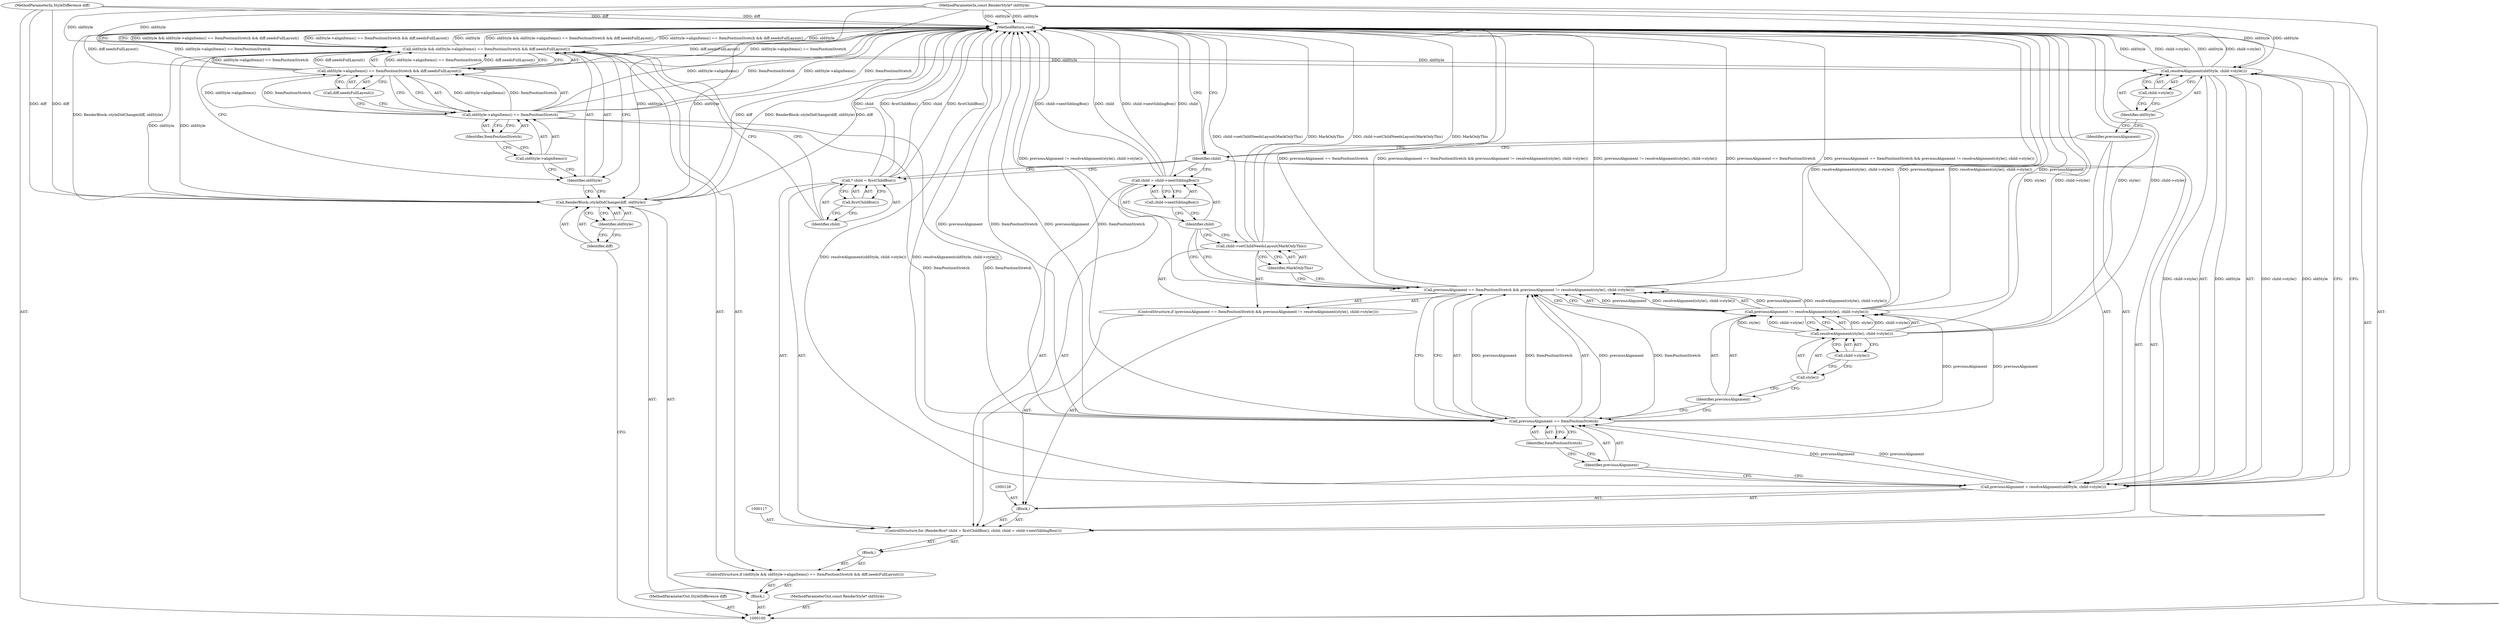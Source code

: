 digraph "0_Chrome_b2b21468c1f7f08b30a7c1755316f6026c50eb2a_6" {
"1000144" [label="(MethodReturn,void)"];
"1000101" [label="(MethodParameterIn,StyleDifference diff)"];
"1000204" [label="(MethodParameterOut,StyleDifference diff)"];
"1000102" [label="(MethodParameterIn,const RenderStyle* oldStyle)"];
"1000205" [label="(MethodParameterOut,const RenderStyle* oldStyle)"];
"1000103" [label="(Block,)"];
"1000105" [label="(Identifier,diff)"];
"1000106" [label="(Identifier,oldStyle)"];
"1000104" [label="(Call,RenderBlock::styleDidChange(diff, oldStyle))"];
"1000110" [label="(Call,oldStyle->alignItems() == ItemPositionStretch && diff.needsFullLayout())"];
"1000111" [label="(Call,oldStyle->alignItems() == ItemPositionStretch)"];
"1000112" [label="(Call,oldStyle->alignItems())"];
"1000107" [label="(ControlStructure,if (oldStyle && oldStyle->alignItems() == ItemPositionStretch && diff.needsFullLayout()))"];
"1000113" [label="(Identifier,ItemPositionStretch)"];
"1000114" [label="(Call,diff.needsFullLayout())"];
"1000108" [label="(Call,oldStyle && oldStyle->alignItems() == ItemPositionStretch && diff.needsFullLayout())"];
"1000109" [label="(Identifier,oldStyle)"];
"1000115" [label="(Block,)"];
"1000118" [label="(Call,* child = firstChildBox())"];
"1000119" [label="(Identifier,child)"];
"1000120" [label="(Call,firstChildBox())"];
"1000121" [label="(Identifier,child)"];
"1000122" [label="(Call,child = child->nextSiblingBox())"];
"1000123" [label="(Identifier,child)"];
"1000124" [label="(Call,child->nextSiblingBox())"];
"1000116" [label="(ControlStructure,for (RenderBox* child = firstChildBox(); child; child = child->nextSiblingBox()))"];
"1000125" [label="(Block,)"];
"1000127" [label="(Call,previousAlignment = resolveAlignment(oldStyle, child->style()))"];
"1000128" [label="(Identifier,previousAlignment)"];
"1000129" [label="(Call,resolveAlignment(oldStyle, child->style()))"];
"1000130" [label="(Identifier,oldStyle)"];
"1000131" [label="(Call,child->style())"];
"1000141" [label="(Call,child->style())"];
"1000132" [label="(ControlStructure,if (previousAlignment == ItemPositionStretch && previousAlignment != resolveAlignment(style(), child->style())))"];
"1000133" [label="(Call,previousAlignment == ItemPositionStretch && previousAlignment != resolveAlignment(style(), child->style()))"];
"1000134" [label="(Call,previousAlignment == ItemPositionStretch)"];
"1000135" [label="(Identifier,previousAlignment)"];
"1000136" [label="(Identifier,ItemPositionStretch)"];
"1000137" [label="(Call,previousAlignment != resolveAlignment(style(), child->style()))"];
"1000138" [label="(Identifier,previousAlignment)"];
"1000139" [label="(Call,resolveAlignment(style(), child->style()))"];
"1000140" [label="(Call,style())"];
"1000142" [label="(Call,child->setChildNeedsLayout(MarkOnlyThis))"];
"1000143" [label="(Identifier,MarkOnlyThis)"];
"1000144" -> "1000100"  [label="AST: "];
"1000144" -> "1000121"  [label="CFG: "];
"1000144" -> "1000108"  [label="CFG: "];
"1000129" -> "1000144"  [label="DDG: oldStyle"];
"1000129" -> "1000144"  [label="DDG: child->style()"];
"1000142" -> "1000144"  [label="DDG: child->setChildNeedsLayout(MarkOnlyThis)"];
"1000142" -> "1000144"  [label="DDG: MarkOnlyThis"];
"1000108" -> "1000144"  [label="DDG: oldStyle && oldStyle->alignItems() == ItemPositionStretch && diff.needsFullLayout()"];
"1000108" -> "1000144"  [label="DDG: oldStyle->alignItems() == ItemPositionStretch && diff.needsFullLayout()"];
"1000108" -> "1000144"  [label="DDG: oldStyle"];
"1000104" -> "1000144"  [label="DDG: RenderBlock::styleDidChange(diff, oldStyle)"];
"1000104" -> "1000144"  [label="DDG: diff"];
"1000110" -> "1000144"  [label="DDG: diff.needsFullLayout()"];
"1000110" -> "1000144"  [label="DDG: oldStyle->alignItems() == ItemPositionStretch"];
"1000139" -> "1000144"  [label="DDG: style()"];
"1000139" -> "1000144"  [label="DDG: child->style()"];
"1000137" -> "1000144"  [label="DDG: previousAlignment"];
"1000137" -> "1000144"  [label="DDG: resolveAlignment(style(), child->style())"];
"1000118" -> "1000144"  [label="DDG: child"];
"1000118" -> "1000144"  [label="DDG: firstChildBox()"];
"1000122" -> "1000144"  [label="DDG: child"];
"1000122" -> "1000144"  [label="DDG: child->nextSiblingBox()"];
"1000127" -> "1000144"  [label="DDG: resolveAlignment(oldStyle, child->style())"];
"1000133" -> "1000144"  [label="DDG: previousAlignment == ItemPositionStretch"];
"1000133" -> "1000144"  [label="DDG: previousAlignment == ItemPositionStretch && previousAlignment != resolveAlignment(style(), child->style())"];
"1000133" -> "1000144"  [label="DDG: previousAlignment != resolveAlignment(style(), child->style())"];
"1000102" -> "1000144"  [label="DDG: oldStyle"];
"1000111" -> "1000144"  [label="DDG: oldStyle->alignItems()"];
"1000111" -> "1000144"  [label="DDG: ItemPositionStretch"];
"1000134" -> "1000144"  [label="DDG: previousAlignment"];
"1000134" -> "1000144"  [label="DDG: ItemPositionStretch"];
"1000101" -> "1000144"  [label="DDG: diff"];
"1000101" -> "1000100"  [label="AST: "];
"1000101" -> "1000144"  [label="DDG: diff"];
"1000101" -> "1000104"  [label="DDG: diff"];
"1000204" -> "1000100"  [label="AST: "];
"1000102" -> "1000100"  [label="AST: "];
"1000102" -> "1000144"  [label="DDG: oldStyle"];
"1000102" -> "1000104"  [label="DDG: oldStyle"];
"1000102" -> "1000108"  [label="DDG: oldStyle"];
"1000102" -> "1000129"  [label="DDG: oldStyle"];
"1000205" -> "1000100"  [label="AST: "];
"1000103" -> "1000100"  [label="AST: "];
"1000104" -> "1000103"  [label="AST: "];
"1000107" -> "1000103"  [label="AST: "];
"1000105" -> "1000104"  [label="AST: "];
"1000105" -> "1000100"  [label="CFG: "];
"1000106" -> "1000105"  [label="CFG: "];
"1000106" -> "1000104"  [label="AST: "];
"1000106" -> "1000105"  [label="CFG: "];
"1000104" -> "1000106"  [label="CFG: "];
"1000104" -> "1000103"  [label="AST: "];
"1000104" -> "1000106"  [label="CFG: "];
"1000105" -> "1000104"  [label="AST: "];
"1000106" -> "1000104"  [label="AST: "];
"1000109" -> "1000104"  [label="CFG: "];
"1000104" -> "1000144"  [label="DDG: RenderBlock::styleDidChange(diff, oldStyle)"];
"1000104" -> "1000144"  [label="DDG: diff"];
"1000101" -> "1000104"  [label="DDG: diff"];
"1000102" -> "1000104"  [label="DDG: oldStyle"];
"1000104" -> "1000108"  [label="DDG: oldStyle"];
"1000110" -> "1000108"  [label="AST: "];
"1000110" -> "1000111"  [label="CFG: "];
"1000110" -> "1000114"  [label="CFG: "];
"1000111" -> "1000110"  [label="AST: "];
"1000114" -> "1000110"  [label="AST: "];
"1000108" -> "1000110"  [label="CFG: "];
"1000110" -> "1000144"  [label="DDG: diff.needsFullLayout()"];
"1000110" -> "1000144"  [label="DDG: oldStyle->alignItems() == ItemPositionStretch"];
"1000110" -> "1000108"  [label="DDG: oldStyle->alignItems() == ItemPositionStretch"];
"1000110" -> "1000108"  [label="DDG: diff.needsFullLayout()"];
"1000111" -> "1000110"  [label="DDG: oldStyle->alignItems()"];
"1000111" -> "1000110"  [label="DDG: ItemPositionStretch"];
"1000111" -> "1000110"  [label="AST: "];
"1000111" -> "1000113"  [label="CFG: "];
"1000112" -> "1000111"  [label="AST: "];
"1000113" -> "1000111"  [label="AST: "];
"1000114" -> "1000111"  [label="CFG: "];
"1000110" -> "1000111"  [label="CFG: "];
"1000111" -> "1000144"  [label="DDG: oldStyle->alignItems()"];
"1000111" -> "1000144"  [label="DDG: ItemPositionStretch"];
"1000111" -> "1000110"  [label="DDG: oldStyle->alignItems()"];
"1000111" -> "1000110"  [label="DDG: ItemPositionStretch"];
"1000111" -> "1000134"  [label="DDG: ItemPositionStretch"];
"1000112" -> "1000111"  [label="AST: "];
"1000112" -> "1000109"  [label="CFG: "];
"1000113" -> "1000112"  [label="CFG: "];
"1000107" -> "1000103"  [label="AST: "];
"1000108" -> "1000107"  [label="AST: "];
"1000115" -> "1000107"  [label="AST: "];
"1000113" -> "1000111"  [label="AST: "];
"1000113" -> "1000112"  [label="CFG: "];
"1000111" -> "1000113"  [label="CFG: "];
"1000114" -> "1000110"  [label="AST: "];
"1000114" -> "1000111"  [label="CFG: "];
"1000110" -> "1000114"  [label="CFG: "];
"1000108" -> "1000107"  [label="AST: "];
"1000108" -> "1000109"  [label="CFG: "];
"1000108" -> "1000110"  [label="CFG: "];
"1000109" -> "1000108"  [label="AST: "];
"1000110" -> "1000108"  [label="AST: "];
"1000119" -> "1000108"  [label="CFG: "];
"1000144" -> "1000108"  [label="CFG: "];
"1000108" -> "1000144"  [label="DDG: oldStyle && oldStyle->alignItems() == ItemPositionStretch && diff.needsFullLayout()"];
"1000108" -> "1000144"  [label="DDG: oldStyle->alignItems() == ItemPositionStretch && diff.needsFullLayout()"];
"1000108" -> "1000144"  [label="DDG: oldStyle"];
"1000104" -> "1000108"  [label="DDG: oldStyle"];
"1000102" -> "1000108"  [label="DDG: oldStyle"];
"1000110" -> "1000108"  [label="DDG: oldStyle->alignItems() == ItemPositionStretch"];
"1000110" -> "1000108"  [label="DDG: diff.needsFullLayout()"];
"1000108" -> "1000129"  [label="DDG: oldStyle"];
"1000109" -> "1000108"  [label="AST: "];
"1000109" -> "1000104"  [label="CFG: "];
"1000112" -> "1000109"  [label="CFG: "];
"1000108" -> "1000109"  [label="CFG: "];
"1000115" -> "1000107"  [label="AST: "];
"1000116" -> "1000115"  [label="AST: "];
"1000118" -> "1000116"  [label="AST: "];
"1000118" -> "1000120"  [label="CFG: "];
"1000119" -> "1000118"  [label="AST: "];
"1000120" -> "1000118"  [label="AST: "];
"1000121" -> "1000118"  [label="CFG: "];
"1000118" -> "1000144"  [label="DDG: child"];
"1000118" -> "1000144"  [label="DDG: firstChildBox()"];
"1000119" -> "1000118"  [label="AST: "];
"1000119" -> "1000108"  [label="CFG: "];
"1000120" -> "1000119"  [label="CFG: "];
"1000120" -> "1000118"  [label="AST: "];
"1000120" -> "1000119"  [label="CFG: "];
"1000118" -> "1000120"  [label="CFG: "];
"1000121" -> "1000116"  [label="AST: "];
"1000121" -> "1000118"  [label="CFG: "];
"1000121" -> "1000122"  [label="CFG: "];
"1000128" -> "1000121"  [label="CFG: "];
"1000144" -> "1000121"  [label="CFG: "];
"1000122" -> "1000116"  [label="AST: "];
"1000122" -> "1000124"  [label="CFG: "];
"1000123" -> "1000122"  [label="AST: "];
"1000124" -> "1000122"  [label="AST: "];
"1000121" -> "1000122"  [label="CFG: "];
"1000122" -> "1000144"  [label="DDG: child"];
"1000122" -> "1000144"  [label="DDG: child->nextSiblingBox()"];
"1000123" -> "1000122"  [label="AST: "];
"1000123" -> "1000142"  [label="CFG: "];
"1000123" -> "1000133"  [label="CFG: "];
"1000124" -> "1000123"  [label="CFG: "];
"1000124" -> "1000122"  [label="AST: "];
"1000124" -> "1000123"  [label="CFG: "];
"1000122" -> "1000124"  [label="CFG: "];
"1000116" -> "1000115"  [label="AST: "];
"1000117" -> "1000116"  [label="AST: "];
"1000118" -> "1000116"  [label="AST: "];
"1000121" -> "1000116"  [label="AST: "];
"1000122" -> "1000116"  [label="AST: "];
"1000125" -> "1000116"  [label="AST: "];
"1000125" -> "1000116"  [label="AST: "];
"1000126" -> "1000125"  [label="AST: "];
"1000127" -> "1000125"  [label="AST: "];
"1000132" -> "1000125"  [label="AST: "];
"1000127" -> "1000125"  [label="AST: "];
"1000127" -> "1000129"  [label="CFG: "];
"1000128" -> "1000127"  [label="AST: "];
"1000129" -> "1000127"  [label="AST: "];
"1000135" -> "1000127"  [label="CFG: "];
"1000127" -> "1000144"  [label="DDG: resolveAlignment(oldStyle, child->style())"];
"1000129" -> "1000127"  [label="DDG: oldStyle"];
"1000129" -> "1000127"  [label="DDG: child->style()"];
"1000127" -> "1000134"  [label="DDG: previousAlignment"];
"1000128" -> "1000127"  [label="AST: "];
"1000128" -> "1000121"  [label="CFG: "];
"1000130" -> "1000128"  [label="CFG: "];
"1000129" -> "1000127"  [label="AST: "];
"1000129" -> "1000131"  [label="CFG: "];
"1000130" -> "1000129"  [label="AST: "];
"1000131" -> "1000129"  [label="AST: "];
"1000127" -> "1000129"  [label="CFG: "];
"1000129" -> "1000144"  [label="DDG: oldStyle"];
"1000129" -> "1000144"  [label="DDG: child->style()"];
"1000129" -> "1000127"  [label="DDG: oldStyle"];
"1000129" -> "1000127"  [label="DDG: child->style()"];
"1000108" -> "1000129"  [label="DDG: oldStyle"];
"1000102" -> "1000129"  [label="DDG: oldStyle"];
"1000130" -> "1000129"  [label="AST: "];
"1000130" -> "1000128"  [label="CFG: "];
"1000131" -> "1000130"  [label="CFG: "];
"1000131" -> "1000129"  [label="AST: "];
"1000131" -> "1000130"  [label="CFG: "];
"1000129" -> "1000131"  [label="CFG: "];
"1000141" -> "1000139"  [label="AST: "];
"1000141" -> "1000140"  [label="CFG: "];
"1000139" -> "1000141"  [label="CFG: "];
"1000132" -> "1000125"  [label="AST: "];
"1000133" -> "1000132"  [label="AST: "];
"1000142" -> "1000132"  [label="AST: "];
"1000133" -> "1000132"  [label="AST: "];
"1000133" -> "1000134"  [label="CFG: "];
"1000133" -> "1000137"  [label="CFG: "];
"1000134" -> "1000133"  [label="AST: "];
"1000137" -> "1000133"  [label="AST: "];
"1000143" -> "1000133"  [label="CFG: "];
"1000123" -> "1000133"  [label="CFG: "];
"1000133" -> "1000144"  [label="DDG: previousAlignment == ItemPositionStretch"];
"1000133" -> "1000144"  [label="DDG: previousAlignment == ItemPositionStretch && previousAlignment != resolveAlignment(style(), child->style())"];
"1000133" -> "1000144"  [label="DDG: previousAlignment != resolveAlignment(style(), child->style())"];
"1000134" -> "1000133"  [label="DDG: previousAlignment"];
"1000134" -> "1000133"  [label="DDG: ItemPositionStretch"];
"1000137" -> "1000133"  [label="DDG: previousAlignment"];
"1000137" -> "1000133"  [label="DDG: resolveAlignment(style(), child->style())"];
"1000134" -> "1000133"  [label="AST: "];
"1000134" -> "1000136"  [label="CFG: "];
"1000135" -> "1000134"  [label="AST: "];
"1000136" -> "1000134"  [label="AST: "];
"1000138" -> "1000134"  [label="CFG: "];
"1000133" -> "1000134"  [label="CFG: "];
"1000134" -> "1000144"  [label="DDG: previousAlignment"];
"1000134" -> "1000144"  [label="DDG: ItemPositionStretch"];
"1000134" -> "1000133"  [label="DDG: previousAlignment"];
"1000134" -> "1000133"  [label="DDG: ItemPositionStretch"];
"1000127" -> "1000134"  [label="DDG: previousAlignment"];
"1000111" -> "1000134"  [label="DDG: ItemPositionStretch"];
"1000134" -> "1000137"  [label="DDG: previousAlignment"];
"1000135" -> "1000134"  [label="AST: "];
"1000135" -> "1000127"  [label="CFG: "];
"1000136" -> "1000135"  [label="CFG: "];
"1000136" -> "1000134"  [label="AST: "];
"1000136" -> "1000135"  [label="CFG: "];
"1000134" -> "1000136"  [label="CFG: "];
"1000137" -> "1000133"  [label="AST: "];
"1000137" -> "1000139"  [label="CFG: "];
"1000138" -> "1000137"  [label="AST: "];
"1000139" -> "1000137"  [label="AST: "];
"1000133" -> "1000137"  [label="CFG: "];
"1000137" -> "1000144"  [label="DDG: previousAlignment"];
"1000137" -> "1000144"  [label="DDG: resolveAlignment(style(), child->style())"];
"1000137" -> "1000133"  [label="DDG: previousAlignment"];
"1000137" -> "1000133"  [label="DDG: resolveAlignment(style(), child->style())"];
"1000134" -> "1000137"  [label="DDG: previousAlignment"];
"1000139" -> "1000137"  [label="DDG: style()"];
"1000139" -> "1000137"  [label="DDG: child->style()"];
"1000138" -> "1000137"  [label="AST: "];
"1000138" -> "1000134"  [label="CFG: "];
"1000140" -> "1000138"  [label="CFG: "];
"1000139" -> "1000137"  [label="AST: "];
"1000139" -> "1000141"  [label="CFG: "];
"1000140" -> "1000139"  [label="AST: "];
"1000141" -> "1000139"  [label="AST: "];
"1000137" -> "1000139"  [label="CFG: "];
"1000139" -> "1000144"  [label="DDG: style()"];
"1000139" -> "1000144"  [label="DDG: child->style()"];
"1000139" -> "1000137"  [label="DDG: style()"];
"1000139" -> "1000137"  [label="DDG: child->style()"];
"1000140" -> "1000139"  [label="AST: "];
"1000140" -> "1000138"  [label="CFG: "];
"1000141" -> "1000140"  [label="CFG: "];
"1000142" -> "1000132"  [label="AST: "];
"1000142" -> "1000143"  [label="CFG: "];
"1000143" -> "1000142"  [label="AST: "];
"1000123" -> "1000142"  [label="CFG: "];
"1000142" -> "1000144"  [label="DDG: child->setChildNeedsLayout(MarkOnlyThis)"];
"1000142" -> "1000144"  [label="DDG: MarkOnlyThis"];
"1000143" -> "1000142"  [label="AST: "];
"1000143" -> "1000133"  [label="CFG: "];
"1000142" -> "1000143"  [label="CFG: "];
}
